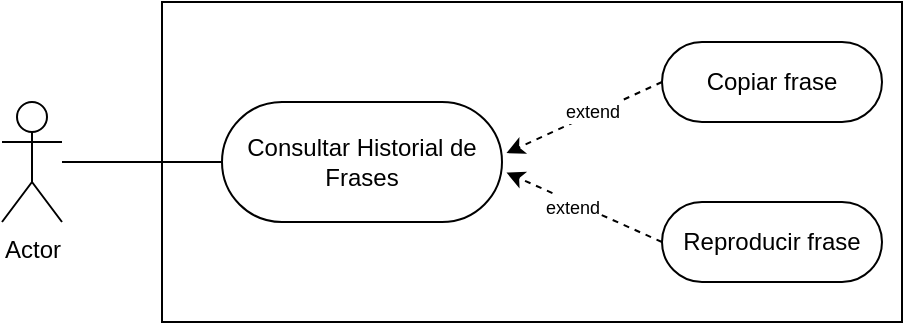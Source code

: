 <mxfile version="28.2.2">
  <diagram name="Página-1" id="55zIqk8iT0ZHCcuBCvRA">
    <mxGraphModel dx="334" dy="455" grid="1" gridSize="10" guides="1" tooltips="1" connect="1" arrows="1" fold="1" page="1" pageScale="1" pageWidth="827" pageHeight="1169" math="0" shadow="0">
      <root>
        <mxCell id="0" />
        <mxCell id="1" parent="0" />
        <mxCell id="i34-RrHuCUPDwpIUW3h6-1" value="Actor" style="shape=umlActor;verticalLabelPosition=bottom;verticalAlign=top;html=1;outlineConnect=0;" vertex="1" parent="1">
          <mxGeometry x="120" y="160" width="30" height="60" as="geometry" />
        </mxCell>
        <mxCell id="i34-RrHuCUPDwpIUW3h6-2" value="" style="rounded=0;whiteSpace=wrap;html=1;" vertex="1" parent="1">
          <mxGeometry x="200" y="110" width="370" height="160" as="geometry" />
        </mxCell>
        <mxCell id="i34-RrHuCUPDwpIUW3h6-3" value="Consultar Historial de Frases" style="rounded=1;whiteSpace=wrap;html=1;arcSize=50;" vertex="1" parent="1">
          <mxGeometry x="230" y="160" width="140" height="60" as="geometry" />
        </mxCell>
        <mxCell id="i34-RrHuCUPDwpIUW3h6-8" style="rounded=0;orthogonalLoop=1;jettySize=auto;html=1;exitX=0;exitY=0.5;exitDx=0;exitDy=0;dashed=1;entryX=1.016;entryY=0.426;entryDx=0;entryDy=0;entryPerimeter=0;" edge="1" parent="1" source="i34-RrHuCUPDwpIUW3h6-4" target="i34-RrHuCUPDwpIUW3h6-3">
          <mxGeometry relative="1" as="geometry">
            <mxPoint x="380" y="180" as="targetPoint" />
            <mxPoint x="460" y="140" as="sourcePoint" />
          </mxGeometry>
        </mxCell>
        <mxCell id="i34-RrHuCUPDwpIUW3h6-10" value="&lt;font style=&quot;font-size: 9px;&quot;&gt;extend&lt;/font&gt;" style="edgeLabel;html=1;align=center;verticalAlign=middle;resizable=0;points=[];" vertex="1" connectable="0" parent="i34-RrHuCUPDwpIUW3h6-8">
          <mxGeometry x="-0.119" y="-2" relative="1" as="geometry">
            <mxPoint as="offset" />
          </mxGeometry>
        </mxCell>
        <mxCell id="i34-RrHuCUPDwpIUW3h6-4" value="Copiar frase" style="rounded=1;whiteSpace=wrap;html=1;arcSize=50;" vertex="1" parent="1">
          <mxGeometry x="450" y="130" width="110" height="40" as="geometry" />
        </mxCell>
        <mxCell id="i34-RrHuCUPDwpIUW3h6-7" style="rounded=0;orthogonalLoop=1;jettySize=auto;html=1;exitX=0;exitY=0.5;exitDx=0;exitDy=0;dashed=1;entryX=1.016;entryY=0.588;entryDx=0;entryDy=0;entryPerimeter=0;" edge="1" parent="1" source="i34-RrHuCUPDwpIUW3h6-5" target="i34-RrHuCUPDwpIUW3h6-3">
          <mxGeometry relative="1" as="geometry" />
        </mxCell>
        <mxCell id="i34-RrHuCUPDwpIUW3h6-9" value="&lt;font style=&quot;font-size: 9px;&quot;&gt;extend&lt;/font&gt;" style="edgeLabel;html=1;align=center;verticalAlign=middle;resizable=0;points=[];" vertex="1" connectable="0" parent="i34-RrHuCUPDwpIUW3h6-7">
          <mxGeometry x="0.136" y="2" relative="1" as="geometry">
            <mxPoint as="offset" />
          </mxGeometry>
        </mxCell>
        <mxCell id="i34-RrHuCUPDwpIUW3h6-5" value="Reproducir frase" style="rounded=1;whiteSpace=wrap;html=1;arcSize=50;" vertex="1" parent="1">
          <mxGeometry x="450" y="210" width="110" height="40" as="geometry" />
        </mxCell>
        <mxCell id="i34-RrHuCUPDwpIUW3h6-11" value="" style="endArrow=none;html=1;rounded=0;entryX=0;entryY=0.5;entryDx=0;entryDy=0;" edge="1" parent="1" source="i34-RrHuCUPDwpIUW3h6-1" target="i34-RrHuCUPDwpIUW3h6-3">
          <mxGeometry width="50" height="50" relative="1" as="geometry">
            <mxPoint x="240" y="330" as="sourcePoint" />
            <mxPoint x="290" y="280" as="targetPoint" />
          </mxGeometry>
        </mxCell>
      </root>
    </mxGraphModel>
  </diagram>
</mxfile>
